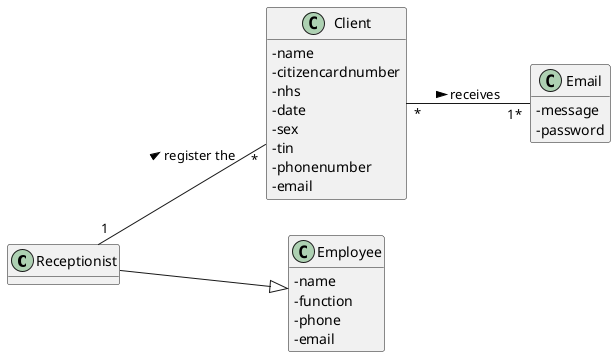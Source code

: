 @startuml
hide methods
left to right direction
skinparam classAttributeIconSize 0


class Receptionist {

}

class Client {
  -name
  -citizencardnumber
  -nhs
  -date
  -sex
  -tin
  -phonenumber
  -email
}

class Email {
  -message
  -password
}

class Employee {
  -name
  -function
  -phone
  -email
}


Receptionist "1" -- "*" Client : register the >
Client "*" -- "1*" Email: receives >
Receptionist --|> Employee


@enduml